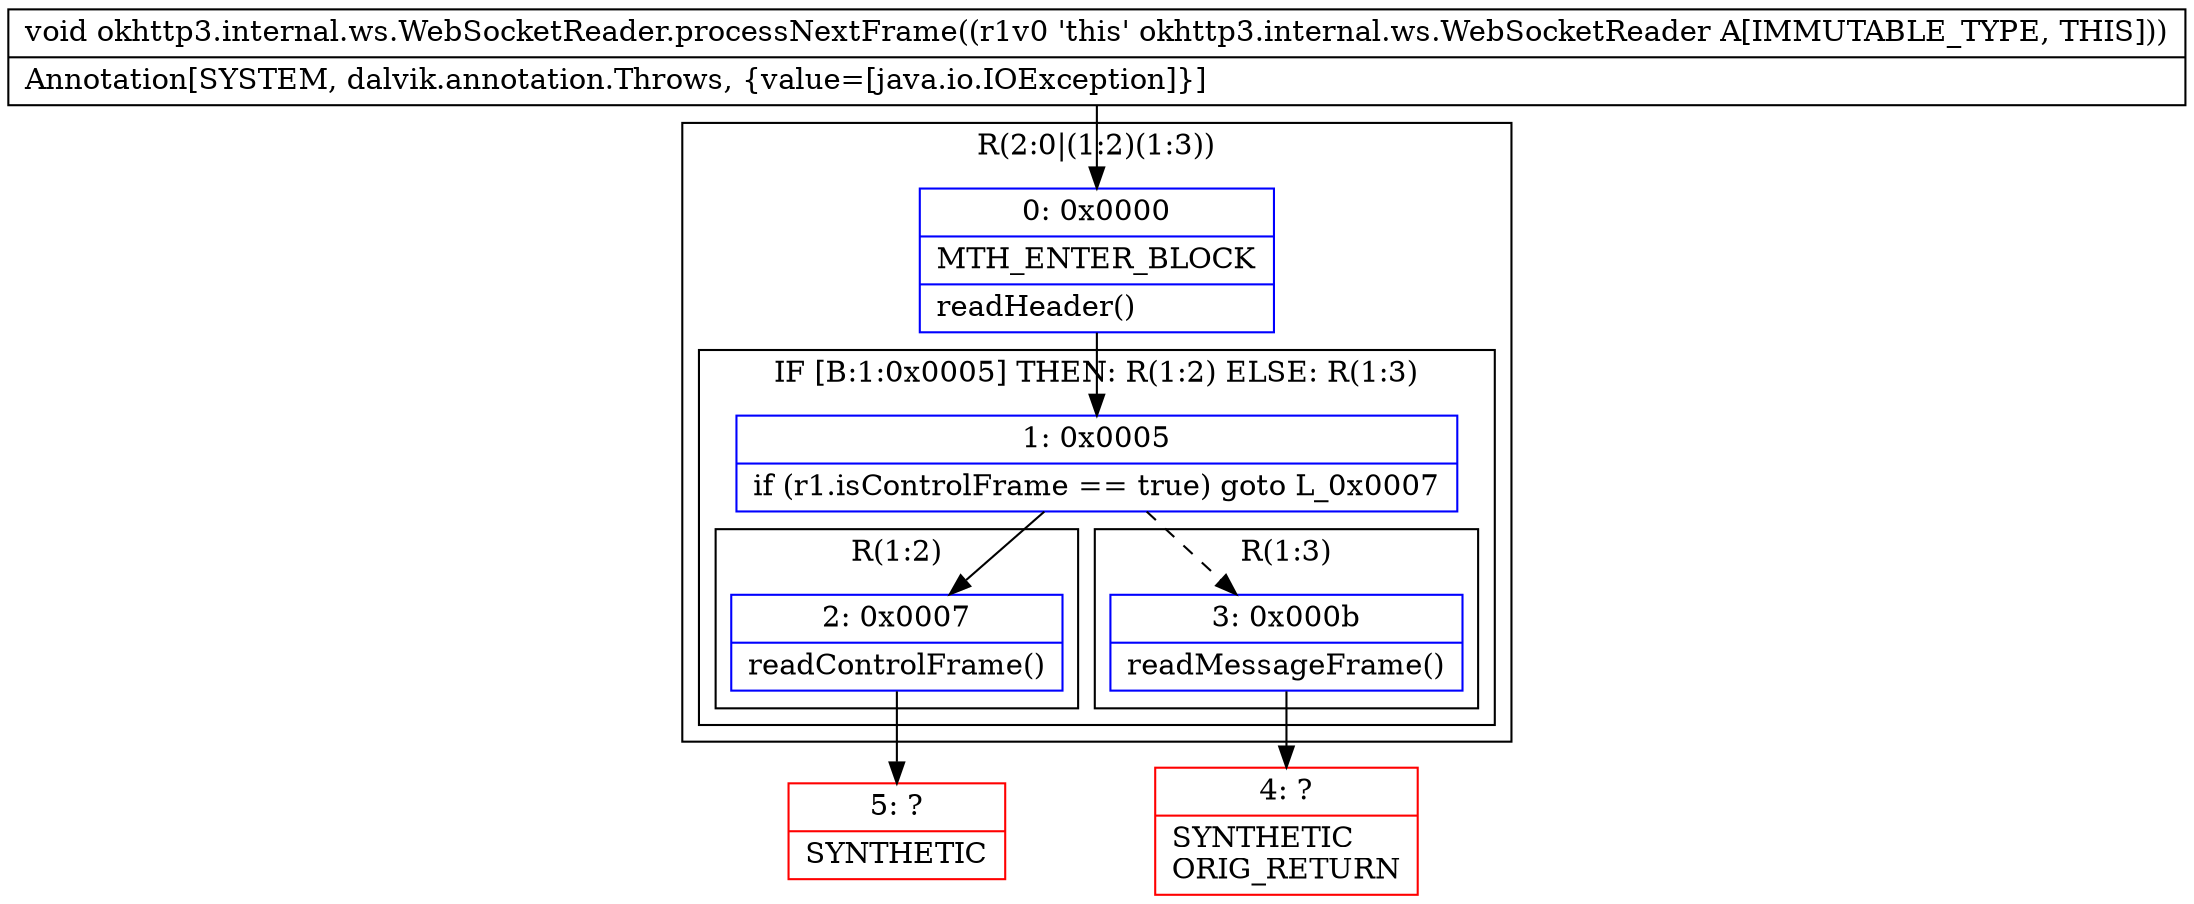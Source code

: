 digraph "CFG forokhttp3.internal.ws.WebSocketReader.processNextFrame()V" {
subgraph cluster_Region_1549252456 {
label = "R(2:0|(1:2)(1:3))";
node [shape=record,color=blue];
Node_0 [shape=record,label="{0\:\ 0x0000|MTH_ENTER_BLOCK\l|readHeader()\l}"];
subgraph cluster_IfRegion_498061944 {
label = "IF [B:1:0x0005] THEN: R(1:2) ELSE: R(1:3)";
node [shape=record,color=blue];
Node_1 [shape=record,label="{1\:\ 0x0005|if (r1.isControlFrame == true) goto L_0x0007\l}"];
subgraph cluster_Region_204081965 {
label = "R(1:2)";
node [shape=record,color=blue];
Node_2 [shape=record,label="{2\:\ 0x0007|readControlFrame()\l}"];
}
subgraph cluster_Region_16000607 {
label = "R(1:3)";
node [shape=record,color=blue];
Node_3 [shape=record,label="{3\:\ 0x000b|readMessageFrame()\l}"];
}
}
}
Node_4 [shape=record,color=red,label="{4\:\ ?|SYNTHETIC\lORIG_RETURN\l}"];
Node_5 [shape=record,color=red,label="{5\:\ ?|SYNTHETIC\l}"];
MethodNode[shape=record,label="{void okhttp3.internal.ws.WebSocketReader.processNextFrame((r1v0 'this' okhttp3.internal.ws.WebSocketReader A[IMMUTABLE_TYPE, THIS]))  | Annotation[SYSTEM, dalvik.annotation.Throws, \{value=[java.io.IOException]\}]\l}"];
MethodNode -> Node_0;
Node_0 -> Node_1;
Node_1 -> Node_2;
Node_1 -> Node_3[style=dashed];
Node_2 -> Node_5;
Node_3 -> Node_4;
}


